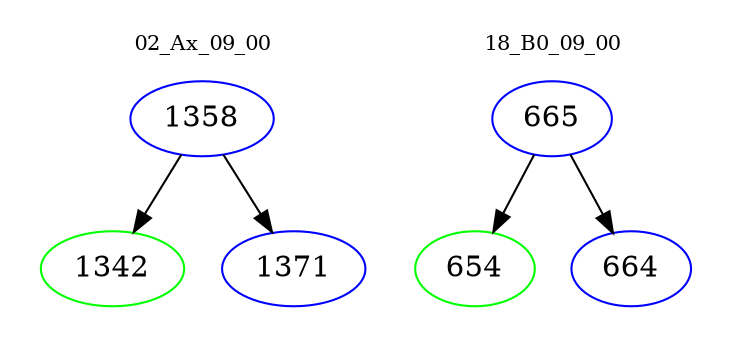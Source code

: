 digraph{
subgraph cluster_0 {
color = white
label = "02_Ax_09_00";
fontsize=10;
T0_1358 [label="1358", color="blue"]
T0_1358 -> T0_1342 [color="black"]
T0_1342 [label="1342", color="green"]
T0_1358 -> T0_1371 [color="black"]
T0_1371 [label="1371", color="blue"]
}
subgraph cluster_1 {
color = white
label = "18_B0_09_00";
fontsize=10;
T1_665 [label="665", color="blue"]
T1_665 -> T1_654 [color="black"]
T1_654 [label="654", color="green"]
T1_665 -> T1_664 [color="black"]
T1_664 [label="664", color="blue"]
}
}

